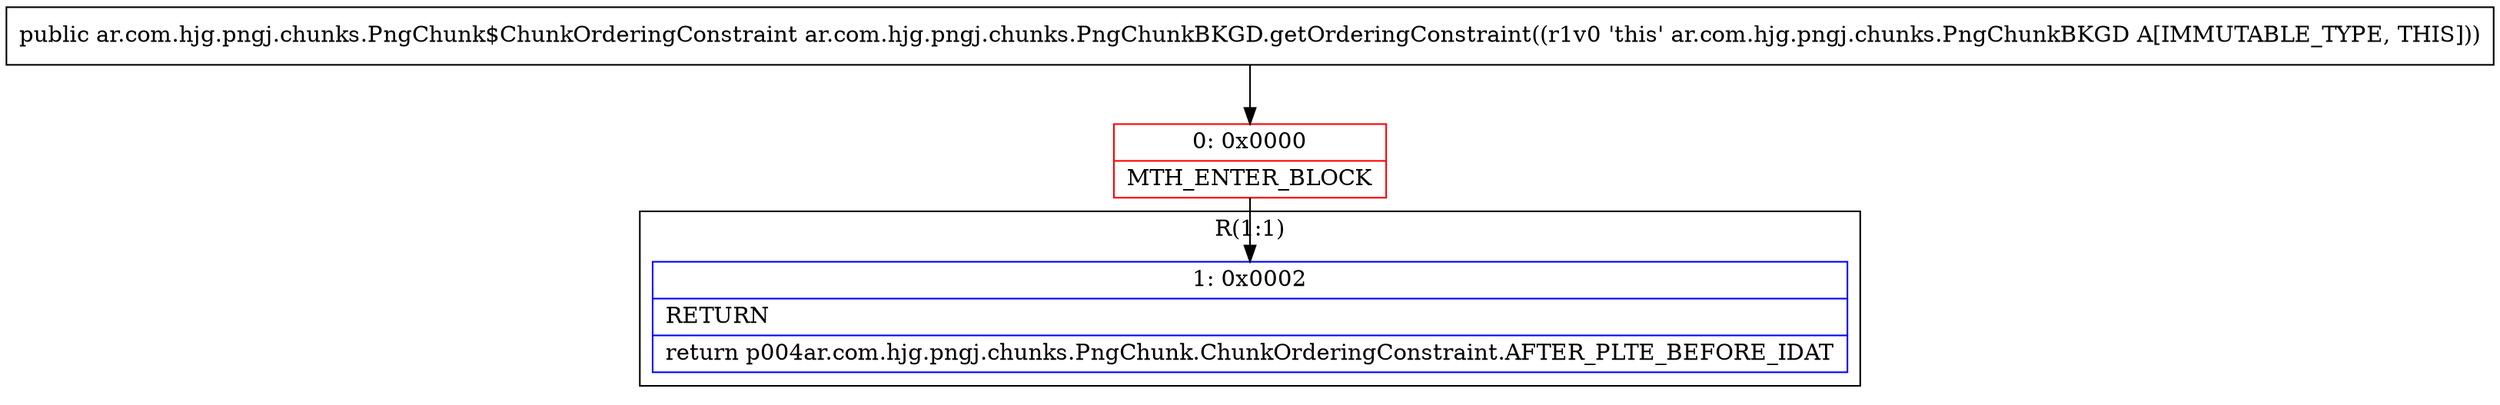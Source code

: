 digraph "CFG forar.com.hjg.pngj.chunks.PngChunkBKGD.getOrderingConstraint()Lar\/com\/hjg\/pngj\/chunks\/PngChunk$ChunkOrderingConstraint;" {
subgraph cluster_Region_1986489277 {
label = "R(1:1)";
node [shape=record,color=blue];
Node_1 [shape=record,label="{1\:\ 0x0002|RETURN\l|return p004ar.com.hjg.pngj.chunks.PngChunk.ChunkOrderingConstraint.AFTER_PLTE_BEFORE_IDAT\l}"];
}
Node_0 [shape=record,color=red,label="{0\:\ 0x0000|MTH_ENTER_BLOCK\l}"];
MethodNode[shape=record,label="{public ar.com.hjg.pngj.chunks.PngChunk$ChunkOrderingConstraint ar.com.hjg.pngj.chunks.PngChunkBKGD.getOrderingConstraint((r1v0 'this' ar.com.hjg.pngj.chunks.PngChunkBKGD A[IMMUTABLE_TYPE, THIS])) }"];
MethodNode -> Node_0;
Node_0 -> Node_1;
}

